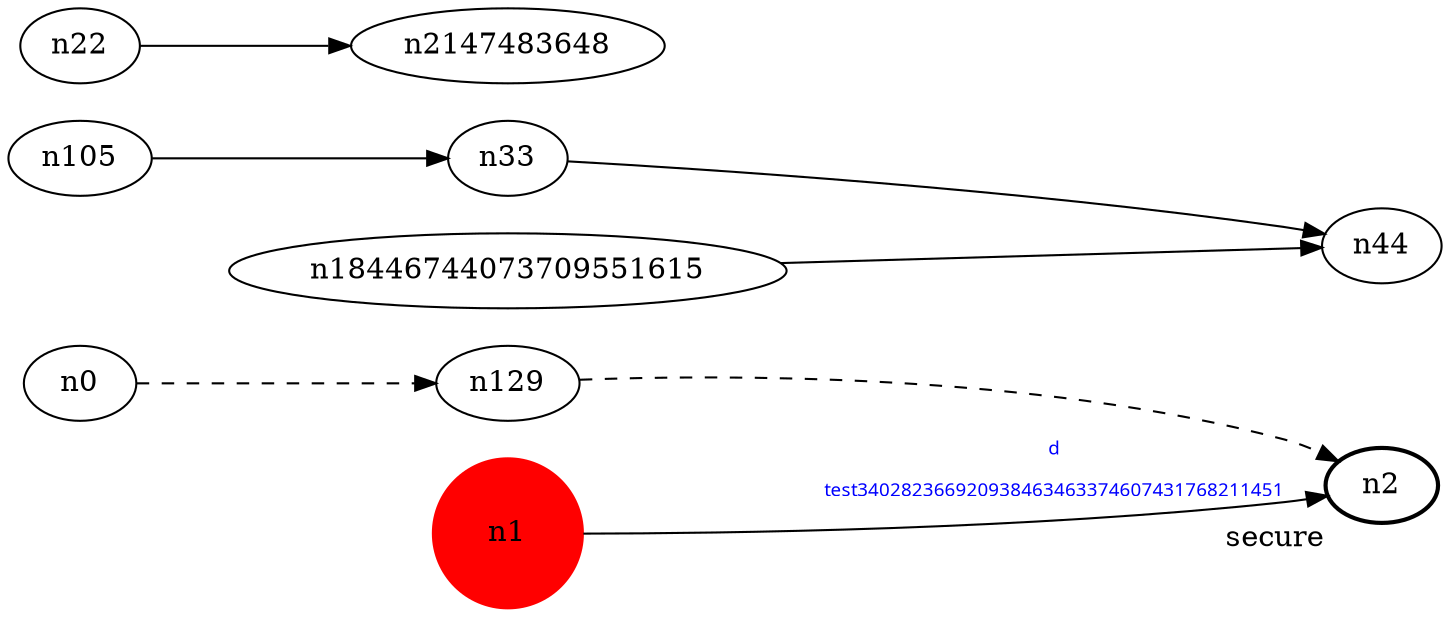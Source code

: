 digraph test340282366920938463463374607431768211451 {
	rankdir=LR;
	fontcolor=blue; /* c1; c1; c0 -- c1 */
	n0 [szyle=dotted, fillcolor="#123456"]; // c2; c3; c405742177 -- c3
	n1 [height=1, width=1, color=red, style=filled];
	n2 [style=bold, xlabel="secure"];
	n0 -> n129 -> n2[style=dashed];
	n1 -> n2 [fontname="comic sans", label="d\n\l\G", fontcolor=blue, fontsize=9];
	n105 -> n33;
	n18446744073709551615 -> n44;
	n22 -> n2147483648;
	n33 -> n44;
}
